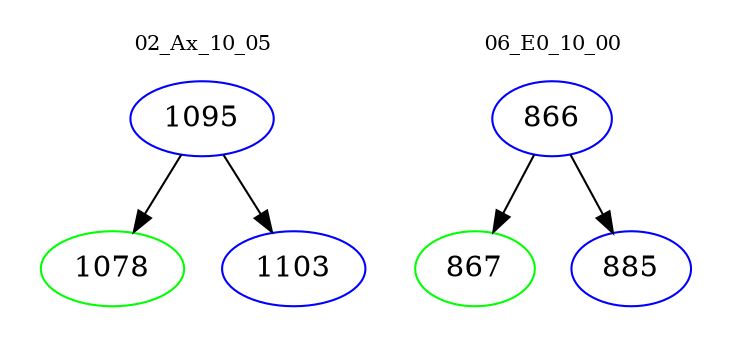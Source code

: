 digraph{
subgraph cluster_0 {
color = white
label = "02_Ax_10_05";
fontsize=10;
T0_1095 [label="1095", color="blue"]
T0_1095 -> T0_1078 [color="black"]
T0_1078 [label="1078", color="green"]
T0_1095 -> T0_1103 [color="black"]
T0_1103 [label="1103", color="blue"]
}
subgraph cluster_1 {
color = white
label = "06_E0_10_00";
fontsize=10;
T1_866 [label="866", color="blue"]
T1_866 -> T1_867 [color="black"]
T1_867 [label="867", color="green"]
T1_866 -> T1_885 [color="black"]
T1_885 [label="885", color="blue"]
}
}

